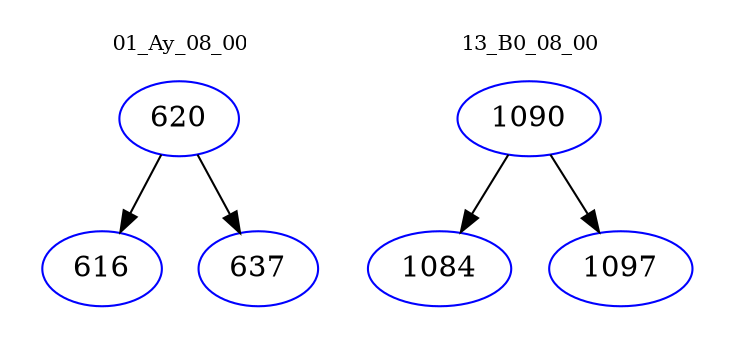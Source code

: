 digraph{
subgraph cluster_0 {
color = white
label = "01_Ay_08_00";
fontsize=10;
T0_620 [label="620", color="blue"]
T0_620 -> T0_616 [color="black"]
T0_616 [label="616", color="blue"]
T0_620 -> T0_637 [color="black"]
T0_637 [label="637", color="blue"]
}
subgraph cluster_1 {
color = white
label = "13_B0_08_00";
fontsize=10;
T1_1090 [label="1090", color="blue"]
T1_1090 -> T1_1084 [color="black"]
T1_1084 [label="1084", color="blue"]
T1_1090 -> T1_1097 [color="black"]
T1_1097 [label="1097", color="blue"]
}
}
